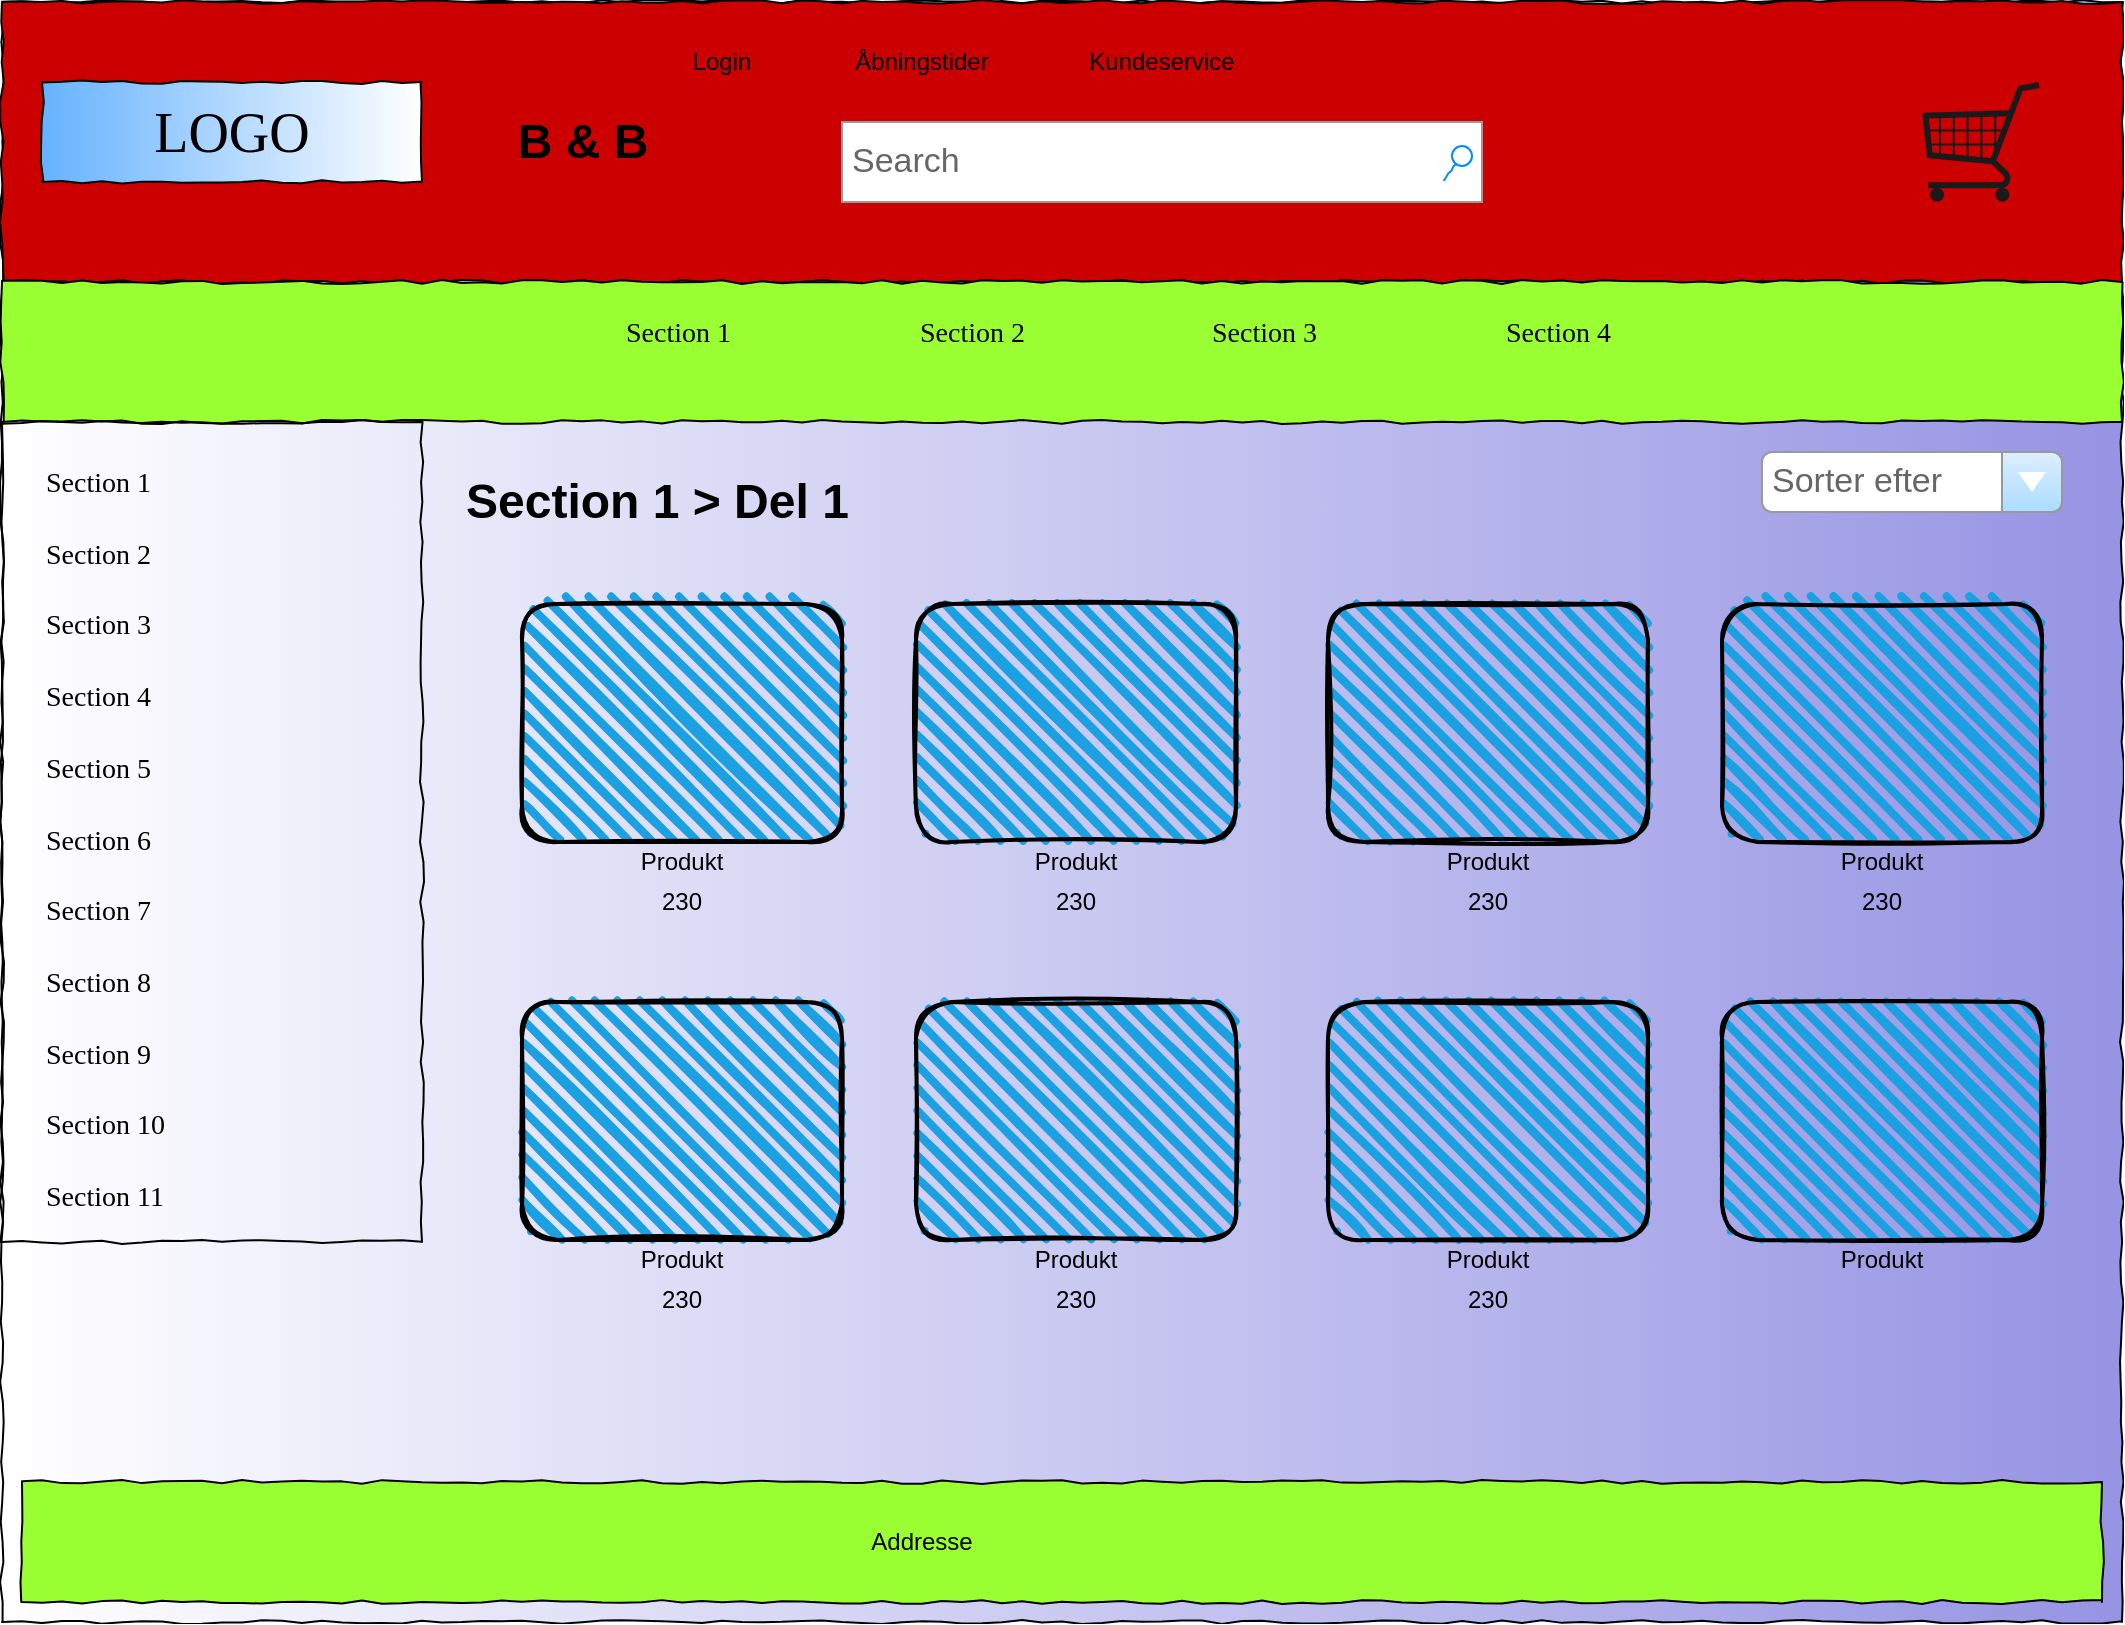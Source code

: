 <mxfile version="13.8.8" type="google"><diagram name="Page-1" id="03018318-947c-dd8e-b7a3-06fadd420f32"><mxGraphModel dx="1422" dy="763" grid="1" gridSize="10" guides="1" tooltips="1" connect="1" arrows="1" fold="1" page="1" pageScale="1" pageWidth="1100" pageHeight="850" background="#ffffff" math="0" shadow="0"><root><mxCell id="0"/><mxCell id="1" parent="0"/><mxCell id="677b7b8949515195-1" value="" style="whiteSpace=wrap;html=1;rounded=0;shadow=0;labelBackgroundColor=none;strokeColor=#000000;strokeWidth=1;fontFamily=Verdana;fontSize=12;fontColor=#000000;align=center;comic=1;labelBorderColor=none;gradientDirection=east;gradientColor=#9694E3;" parent="1" vertex="1"><mxGeometry x="20" y="20" width="1060" height="810" as="geometry"/></mxCell><mxCell id="muPMfCS07f4u3_ysPJp_-51" value="" style="whiteSpace=wrap;html=1;rounded=0;shadow=0;labelBackgroundColor=none;strokeWidth=1;fontFamily=Verdana;fontSize=12;align=center;comic=1;fillColor=#CC0000;" vertex="1" parent="1"><mxGeometry x="20" y="20" width="1060" height="140" as="geometry"/></mxCell><mxCell id="677b7b8949515195-2" value="LOGO" style="whiteSpace=wrap;html=1;rounded=0;shadow=0;labelBackgroundColor=none;strokeWidth=1;fontFamily=Verdana;fontSize=28;align=center;comic=1;gradientColor=#ffffff;fillColor=#66B2FF;gradientDirection=east;glass=0;" parent="1" vertex="1"><mxGeometry x="40" y="60" width="190" height="50" as="geometry"/></mxCell><mxCell id="677b7b8949515195-3" value="Search" style="strokeWidth=1;shadow=0;dashed=0;align=center;html=1;shape=mxgraph.mockup.forms.searchBox;strokeColor=#999999;mainText=;strokeColor2=#008cff;fontColor=#666666;fontSize=17;align=left;spacingLeft=3;rounded=0;labelBackgroundColor=none;comic=1;" parent="1" vertex="1"><mxGeometry x="440" y="80" width="320" height="40" as="geometry"/></mxCell><mxCell id="677b7b8949515195-8" value="" style="whiteSpace=wrap;html=1;rounded=0;shadow=0;labelBackgroundColor=none;strokeWidth=1;fontFamily=Verdana;fontSize=12;align=center;comic=1;fillColor=#99FF33;" parent="1" vertex="1"><mxGeometry x="30" y="760" width="1040" height="60" as="geometry"/></mxCell><mxCell id="677b7b8949515195-10" value="" style="whiteSpace=wrap;html=1;rounded=0;shadow=0;labelBackgroundColor=none;strokeWidth=1;fontFamily=Verdana;fontSize=12;align=center;comic=1;fillColor=#99FF33;" parent="1" vertex="1"><mxGeometry x="20" y="160" width="1060" height="70" as="geometry"/></mxCell><mxCell id="677b7b8949515195-11" value="Section 1" style="text;html=1;points=[];align=left;verticalAlign=top;spacingTop=-4;fontSize=14;fontFamily=Verdana" parent="1" vertex="1"><mxGeometry x="330" y="175" width="60" height="20" as="geometry"/></mxCell><mxCell id="677b7b8949515195-12" value="Section 2" style="text;html=1;points=[];align=left;verticalAlign=top;spacingTop=-4;fontSize=14;fontFamily=Verdana" parent="1" vertex="1"><mxGeometry x="477" y="175" width="60" height="20" as="geometry"/></mxCell><mxCell id="677b7b8949515195-13" value="Section 3" style="text;html=1;points=[];align=left;verticalAlign=top;spacingTop=-4;fontSize=14;fontFamily=Verdana" parent="1" vertex="1"><mxGeometry x="623" y="175" width="60" height="20" as="geometry"/></mxCell><mxCell id="677b7b8949515195-14" value="Section 4" style="text;html=1;points=[];align=left;verticalAlign=top;spacingTop=-4;fontSize=14;fontFamily=Verdana" parent="1" vertex="1"><mxGeometry x="770" y="175" width="60" height="20" as="geometry"/></mxCell><mxCell id="677b7b8949515195-27" value="Section 1" style="text;html=1;points=[];align=left;verticalAlign=top;spacingTop=-4;fontSize=14;fontFamily=Verdana" parent="1" vertex="1"><mxGeometry x="40" y="250" width="170" height="20" as="geometry"/></mxCell><mxCell id="677b7b8949515195-28" value="Section 2" style="text;html=1;points=[];align=left;verticalAlign=top;spacingTop=-4;fontSize=14;fontFamily=Verdana" parent="1" vertex="1"><mxGeometry x="40" y="286" width="170" height="20" as="geometry"/></mxCell><mxCell id="677b7b8949515195-29" value="Section 3" style="text;html=1;points=[];align=left;verticalAlign=top;spacingTop=-4;fontSize=14;fontFamily=Verdana" parent="1" vertex="1"><mxGeometry x="40" y="321" width="170" height="20" as="geometry"/></mxCell><mxCell id="677b7b8949515195-30" value="Section 4" style="text;html=1;points=[];align=left;verticalAlign=top;spacingTop=-4;fontSize=14;fontFamily=Verdana" parent="1" vertex="1"><mxGeometry x="40" y="357" width="170" height="20" as="geometry"/></mxCell><mxCell id="677b7b8949515195-31" value="Section 7" style="text;html=1;points=[];align=left;verticalAlign=top;spacingTop=-4;fontSize=14;fontFamily=Verdana" parent="1" vertex="1"><mxGeometry x="40" y="464" width="170" height="20" as="geometry"/></mxCell><mxCell id="677b7b8949515195-32" value="Section 8" style="text;html=1;points=[];align=left;verticalAlign=top;spacingTop=-4;fontSize=14;fontFamily=Verdana" parent="1" vertex="1"><mxGeometry x="40" y="500" width="170" height="20" as="geometry"/></mxCell><mxCell id="677b7b8949515195-33" value="Section 9" style="text;html=1;points=[];align=left;verticalAlign=top;spacingTop=-4;fontSize=14;fontFamily=Verdana" parent="1" vertex="1"><mxGeometry x="40" y="536" width="170" height="20" as="geometry"/></mxCell><mxCell id="677b7b8949515195-34" value="Section 10" style="text;html=1;points=[];align=left;verticalAlign=top;spacingTop=-4;fontSize=14;fontFamily=Verdana" parent="1" vertex="1"><mxGeometry x="40" y="571" width="170" height="20" as="geometry"/></mxCell><mxCell id="677b7b8949515195-35" value="Section 11" style="text;html=1;points=[];align=left;verticalAlign=top;spacingTop=-4;fontSize=14;fontFamily=Verdana" parent="1" vertex="1"><mxGeometry x="40" y="607" width="170" height="20" as="geometry"/></mxCell><mxCell id="677b7b8949515195-39" value="Section 5" style="text;html=1;points=[];align=left;verticalAlign=top;spacingTop=-4;fontSize=14;fontFamily=Verdana" parent="1" vertex="1"><mxGeometry x="40" y="393" width="170" height="20" as="geometry"/></mxCell><mxCell id="677b7b8949515195-40" value="Section 6" style="text;html=1;points=[];align=left;verticalAlign=top;spacingTop=-4;fontSize=14;fontFamily=Verdana" parent="1" vertex="1"><mxGeometry x="40" y="429" width="170" height="20" as="geometry"/></mxCell><mxCell id="muPMfCS07f4u3_ysPJp_-2" value="" style="whiteSpace=wrap;html=1;rounded=0;shadow=0;labelBackgroundColor=none;strokeWidth=1;fillColor=none;fontFamily=Verdana;fontSize=12;align=center;comic=1;" vertex="1" parent="1"><mxGeometry x="20" y="230" width="210" height="410" as="geometry"/></mxCell><mxCell id="muPMfCS07f4u3_ysPJp_-3" value="Addresse" style="text;html=1;strokeColor=none;fillColor=none;align=center;verticalAlign=middle;whiteSpace=wrap;rounded=0;" vertex="1" parent="1"><mxGeometry x="460" y="780" width="40" height="20" as="geometry"/></mxCell><mxCell id="muPMfCS07f4u3_ysPJp_-4" value="Sorter efter" style="strokeWidth=1;shadow=0;dashed=0;align=center;html=1;shape=mxgraph.mockup.forms.comboBox;strokeColor=#999999;fillColor=#ddeeff;align=left;fillColor2=#aaddff;mainText=;fontColor=#666666;fontSize=17;spacingLeft=3;" vertex="1" parent="1"><mxGeometry x="900" y="245" width="150" height="30" as="geometry"/></mxCell><mxCell id="muPMfCS07f4u3_ysPJp_-5" value="Section 1 &amp;gt; Del 1" style="text;strokeColor=none;fillColor=none;html=1;fontSize=24;fontStyle=1;verticalAlign=middle;align=left;labelPosition=center;verticalLabelPosition=middle;" vertex="1" parent="1"><mxGeometry x="250" y="250" width="210" height="40" as="geometry"/></mxCell><mxCell id="muPMfCS07f4u3_ysPJp_-6" value="" style="rounded=1;whiteSpace=wrap;html=1;strokeWidth=2;fillWeight=4;hachureGap=8;hachureAngle=45;fillColor=#1ba1e2;sketch=1;align=left;" vertex="1" parent="1"><mxGeometry x="280" y="321" width="160" height="119" as="geometry"/></mxCell><mxCell id="muPMfCS07f4u3_ysPJp_-7" value="Produkt" style="text;html=1;strokeColor=none;fillColor=none;align=center;verticalAlign=middle;whiteSpace=wrap;rounded=0;" vertex="1" parent="1"><mxGeometry x="280" y="440" width="160" height="20" as="geometry"/></mxCell><mxCell id="muPMfCS07f4u3_ysPJp_-8" value="230" style="text;html=1;strokeColor=none;fillColor=none;align=center;verticalAlign=middle;whiteSpace=wrap;rounded=0;" vertex="1" parent="1"><mxGeometry x="280" y="460" width="160" height="20" as="geometry"/></mxCell><mxCell id="muPMfCS07f4u3_ysPJp_-9" value="" style="rounded=1;whiteSpace=wrap;html=1;strokeWidth=2;fillWeight=4;hachureGap=8;hachureAngle=45;fillColor=#1ba1e2;sketch=1;align=left;" vertex="1" parent="1"><mxGeometry x="280" y="520" width="160" height="119" as="geometry"/></mxCell><mxCell id="muPMfCS07f4u3_ysPJp_-10" value="Produkt" style="text;html=1;strokeColor=none;fillColor=none;align=center;verticalAlign=middle;whiteSpace=wrap;rounded=0;" vertex="1" parent="1"><mxGeometry x="280" y="639" width="160" height="20" as="geometry"/></mxCell><mxCell id="muPMfCS07f4u3_ysPJp_-11" value="230" style="text;html=1;strokeColor=none;fillColor=none;align=center;verticalAlign=middle;whiteSpace=wrap;rounded=0;" vertex="1" parent="1"><mxGeometry x="280" y="659" width="160" height="20" as="geometry"/></mxCell><mxCell id="muPMfCS07f4u3_ysPJp_-18" value="" style="rounded=1;whiteSpace=wrap;html=1;strokeWidth=2;fillWeight=4;hachureGap=8;hachureAngle=45;fillColor=#1ba1e2;sketch=1;align=left;" vertex="1" parent="1"><mxGeometry x="477" y="321" width="160" height="119" as="geometry"/></mxCell><mxCell id="muPMfCS07f4u3_ysPJp_-19" value="Produkt" style="text;html=1;strokeColor=none;fillColor=none;align=center;verticalAlign=middle;whiteSpace=wrap;rounded=0;" vertex="1" parent="1"><mxGeometry x="477" y="440" width="160" height="20" as="geometry"/></mxCell><mxCell id="muPMfCS07f4u3_ysPJp_-20" value="230" style="text;html=1;strokeColor=none;fillColor=none;align=center;verticalAlign=middle;whiteSpace=wrap;rounded=0;" vertex="1" parent="1"><mxGeometry x="477" y="460" width="160" height="20" as="geometry"/></mxCell><mxCell id="muPMfCS07f4u3_ysPJp_-21" value="" style="rounded=1;whiteSpace=wrap;html=1;strokeWidth=2;fillWeight=4;hachureGap=8;hachureAngle=45;fillColor=#1ba1e2;sketch=1;align=left;" vertex="1" parent="1"><mxGeometry x="477" y="520" width="160" height="119" as="geometry"/></mxCell><mxCell id="muPMfCS07f4u3_ysPJp_-22" value="Produkt" style="text;html=1;strokeColor=none;fillColor=none;align=center;verticalAlign=middle;whiteSpace=wrap;rounded=0;" vertex="1" parent="1"><mxGeometry x="477" y="639" width="160" height="20" as="geometry"/></mxCell><mxCell id="muPMfCS07f4u3_ysPJp_-23" value="230" style="text;html=1;strokeColor=none;fillColor=none;align=center;verticalAlign=middle;whiteSpace=wrap;rounded=0;" vertex="1" parent="1"><mxGeometry x="477" y="659" width="160" height="20" as="geometry"/></mxCell><mxCell id="muPMfCS07f4u3_ysPJp_-24" value="" style="rounded=1;whiteSpace=wrap;html=1;strokeWidth=2;fillWeight=4;hachureGap=8;hachureAngle=45;fillColor=#1ba1e2;sketch=1;align=left;" vertex="1" parent="1"><mxGeometry x="683" y="321" width="160" height="119" as="geometry"/></mxCell><mxCell id="muPMfCS07f4u3_ysPJp_-25" value="Produkt" style="text;html=1;strokeColor=none;fillColor=none;align=center;verticalAlign=middle;whiteSpace=wrap;rounded=0;" vertex="1" parent="1"><mxGeometry x="683" y="440" width="160" height="20" as="geometry"/></mxCell><mxCell id="muPMfCS07f4u3_ysPJp_-26" value="230" style="text;html=1;strokeColor=none;fillColor=none;align=center;verticalAlign=middle;whiteSpace=wrap;rounded=0;" vertex="1" parent="1"><mxGeometry x="683" y="460" width="160" height="20" as="geometry"/></mxCell><mxCell id="muPMfCS07f4u3_ysPJp_-27" value="" style="rounded=1;whiteSpace=wrap;html=1;strokeWidth=2;fillWeight=4;hachureGap=8;hachureAngle=45;fillColor=#1ba1e2;sketch=1;align=left;" vertex="1" parent="1"><mxGeometry x="683" y="520" width="160" height="119" as="geometry"/></mxCell><mxCell id="muPMfCS07f4u3_ysPJp_-28" value="Produkt" style="text;html=1;strokeColor=none;fillColor=none;align=center;verticalAlign=middle;whiteSpace=wrap;rounded=0;" vertex="1" parent="1"><mxGeometry x="683" y="639" width="160" height="20" as="geometry"/></mxCell><mxCell id="muPMfCS07f4u3_ysPJp_-29" value="230" style="text;html=1;strokeColor=none;fillColor=none;align=center;verticalAlign=middle;whiteSpace=wrap;rounded=0;" vertex="1" parent="1"><mxGeometry x="683" y="659" width="160" height="20" as="geometry"/></mxCell><mxCell id="muPMfCS07f4u3_ysPJp_-37" value="" style="rounded=1;whiteSpace=wrap;html=1;strokeWidth=2;fillWeight=4;hachureGap=8;hachureAngle=45;fillColor=#1ba1e2;sketch=1;align=left;" vertex="1" parent="1"><mxGeometry x="880" y="321" width="160" height="119" as="geometry"/></mxCell><mxCell id="muPMfCS07f4u3_ysPJp_-38" value="Produkt" style="text;html=1;strokeColor=none;fillColor=none;align=center;verticalAlign=middle;whiteSpace=wrap;rounded=0;" vertex="1" parent="1"><mxGeometry x="880" y="440" width="160" height="20" as="geometry"/></mxCell><mxCell id="muPMfCS07f4u3_ysPJp_-39" value="230" style="text;html=1;strokeColor=none;fillColor=none;align=center;verticalAlign=middle;whiteSpace=wrap;rounded=0;" vertex="1" parent="1"><mxGeometry x="880" y="460" width="160" height="20" as="geometry"/></mxCell><mxCell id="muPMfCS07f4u3_ysPJp_-40" value="" style="rounded=1;whiteSpace=wrap;html=1;strokeWidth=2;fillWeight=4;hachureGap=8;hachureAngle=45;fillColor=#1ba1e2;sketch=1;align=left;" vertex="1" parent="1"><mxGeometry x="880" y="520" width="160" height="119" as="geometry"/></mxCell><mxCell id="muPMfCS07f4u3_ysPJp_-41" value="Produkt" style="text;html=1;strokeColor=none;fillColor=none;align=center;verticalAlign=middle;whiteSpace=wrap;rounded=0;" vertex="1" parent="1"><mxGeometry x="880" y="639" width="160" height="20" as="geometry"/></mxCell><mxCell id="muPMfCS07f4u3_ysPJp_-42" value="Login" style="text;html=1;strokeColor=none;fillColor=none;align=center;verticalAlign=middle;whiteSpace=wrap;rounded=0;" vertex="1" parent="1"><mxGeometry x="360" y="40" width="40" height="20" as="geometry"/></mxCell><mxCell id="muPMfCS07f4u3_ysPJp_-43" value="Åbningstider" style="text;html=1;strokeColor=none;fillColor=none;align=center;verticalAlign=middle;whiteSpace=wrap;rounded=0;" vertex="1" parent="1"><mxGeometry x="440" y="40" width="80" height="20" as="geometry"/></mxCell><mxCell id="muPMfCS07f4u3_ysPJp_-44" value="Kundeservice" style="text;html=1;strokeColor=none;fillColor=none;align=center;verticalAlign=middle;whiteSpace=wrap;rounded=0;" vertex="1" parent="1"><mxGeometry x="560" y="40" width="80" height="20" as="geometry"/></mxCell><mxCell id="muPMfCS07f4u3_ysPJp_-47" value="" style="verticalLabelPosition=bottom;shadow=0;dashed=0;align=center;html=1;verticalAlign=top;strokeWidth=1;shape=mxgraph.mockup.misc.shoppingCart;strokeColor=#1A1A1A;" vertex="1" parent="1"><mxGeometry x="980" y="60" width="60" height="60" as="geometry"/></mxCell><mxCell id="muPMfCS07f4u3_ysPJp_-48" value="B &amp;amp; B" style="text;strokeColor=none;fillColor=none;html=1;fontSize=24;fontStyle=1;verticalAlign=middle;align=center;" vertex="1" parent="1"><mxGeometry x="260" y="70" width="100" height="40" as="geometry"/></mxCell></root></mxGraphModel></diagram></mxfile>